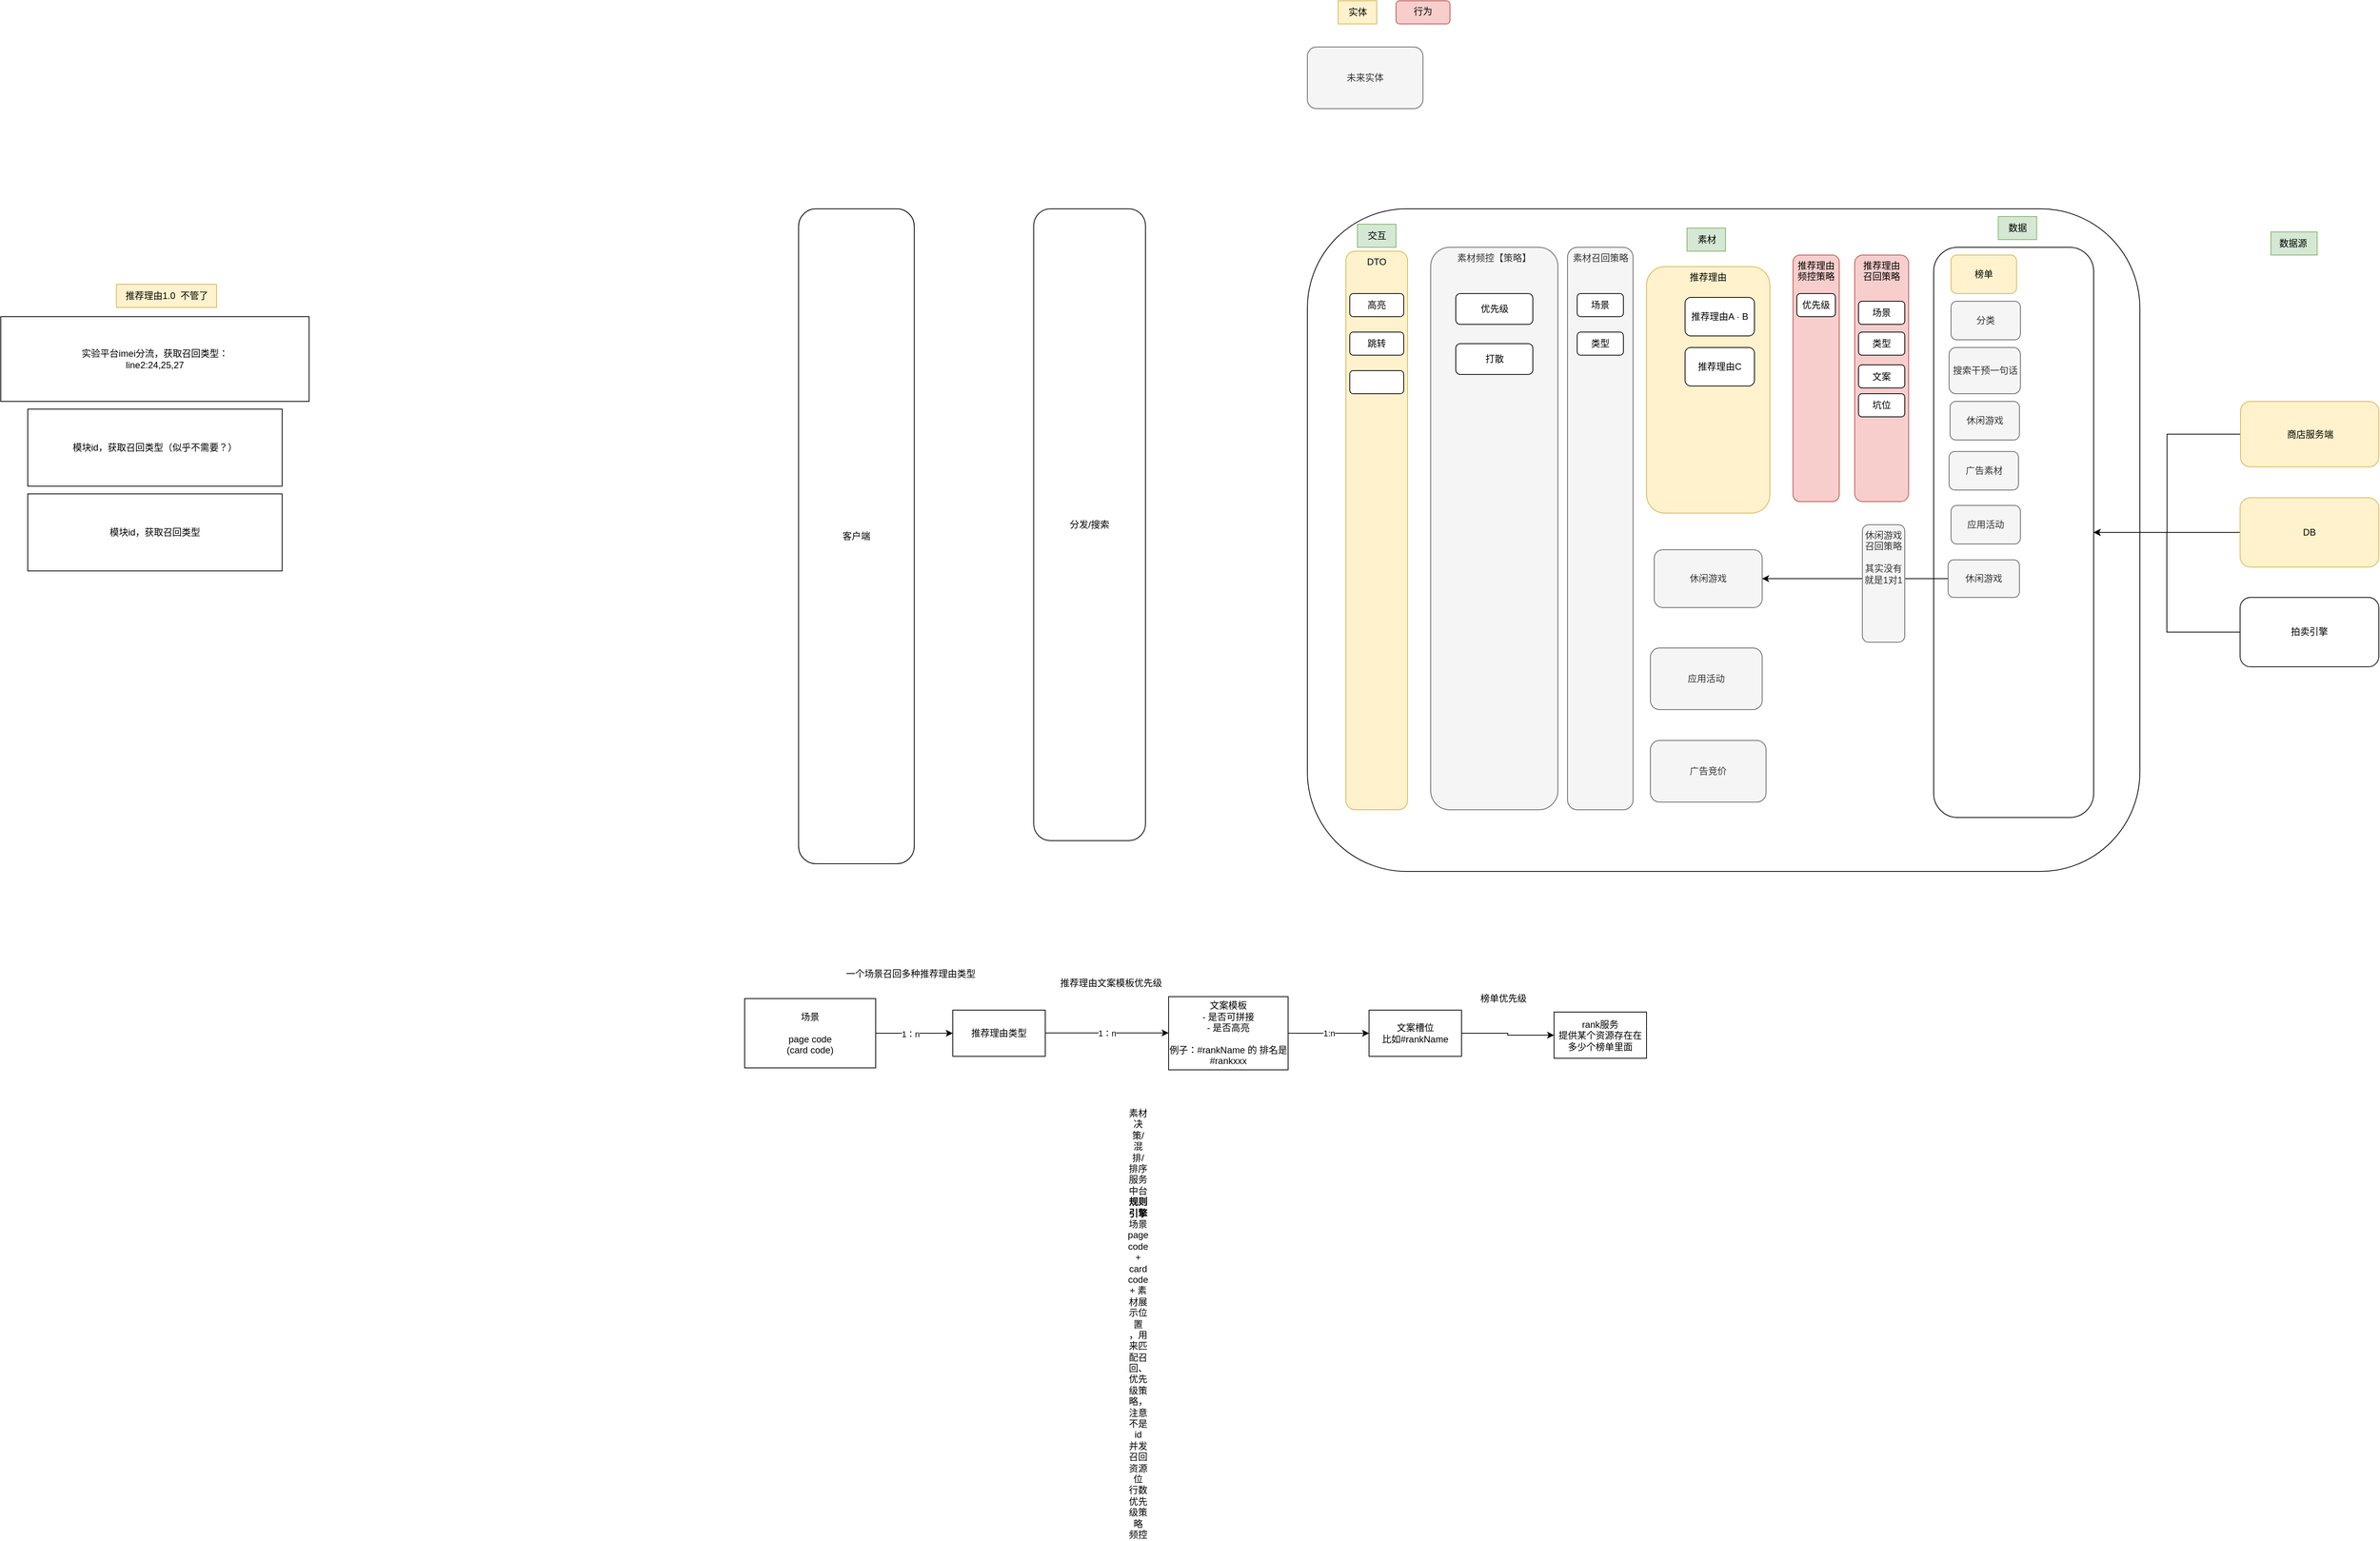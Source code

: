 <mxfile version="24.8.6">
  <diagram name="第 1 页" id="8LxZiP1NVyg7wSqTXbnJ">
    <mxGraphModel dx="3341" dy="2061" grid="1" gridSize="10" guides="1" tooltips="1" connect="1" arrows="1" fold="1" page="1" pageScale="1" pageWidth="827" pageHeight="1169" math="0" shadow="0">
      <root>
        <mxCell id="0" />
        <mxCell id="1" parent="0" />
        <mxCell id="1YZOs5OkidO7PdD_BnGx-1" value="" style="rounded=1;whiteSpace=wrap;html=1;" parent="1" vertex="1">
          <mxGeometry x="200" y="-40" width="1080" height="860" as="geometry" />
        </mxCell>
        <mxCell id="mTAsUbE7UdsPs39N6bfx-12" style="edgeStyle=orthogonalEdgeStyle;rounded=0;orthogonalLoop=1;jettySize=auto;html=1;entryX=1;entryY=0.5;entryDx=0;entryDy=0;" edge="1" parent="1" source="1YZOs5OkidO7PdD_BnGx-2" target="1YZOs5OkidO7PdD_BnGx-39">
          <mxGeometry relative="1" as="geometry" />
        </mxCell>
        <mxCell id="1YZOs5OkidO7PdD_BnGx-2" value="商店服务端" style="rounded=1;whiteSpace=wrap;html=1;fillColor=#fff2cc;strokeColor=#d6b656;" parent="1" vertex="1">
          <mxGeometry x="1410.5" y="210" width="179.5" height="85" as="geometry" />
        </mxCell>
        <mxCell id="mTAsUbE7UdsPs39N6bfx-13" style="edgeStyle=orthogonalEdgeStyle;rounded=0;orthogonalLoop=1;jettySize=auto;html=1;entryX=1;entryY=0.5;entryDx=0;entryDy=0;" edge="1" parent="1" source="1YZOs5OkidO7PdD_BnGx-4" target="1YZOs5OkidO7PdD_BnGx-39">
          <mxGeometry relative="1" as="geometry" />
        </mxCell>
        <mxCell id="1YZOs5OkidO7PdD_BnGx-4" value="拍卖引擎" style="rounded=1;whiteSpace=wrap;html=1;" parent="1" vertex="1">
          <mxGeometry x="1410" y="464.38" width="180" height="90" as="geometry" />
        </mxCell>
        <mxCell id="1YZOs5OkidO7PdD_BnGx-7" value="客户端" style="rounded=1;whiteSpace=wrap;html=1;" parent="1" vertex="1">
          <mxGeometry x="-460" y="-40" width="150" height="850" as="geometry" />
        </mxCell>
        <mxCell id="1YZOs5OkidO7PdD_BnGx-11" value="推荐理由" style="rounded=1;whiteSpace=wrap;html=1;align=center;verticalAlign=top;fillColor=#fff2cc;strokeColor=#d6b656;" parent="1" vertex="1">
          <mxGeometry x="640" y="35" width="160" height="320" as="geometry" />
        </mxCell>
        <mxCell id="1YZOs5OkidO7PdD_BnGx-17" value="实验平台imei分流，获取召回类型：&lt;br&gt;line2:24,25,27" style="whiteSpace=wrap;html=1;" parent="1" vertex="1">
          <mxGeometry x="-1495" y="100" width="400" height="110" as="geometry" />
        </mxCell>
        <mxCell id="1YZOs5OkidO7PdD_BnGx-18" value="推荐理由1.0&amp;nbsp; 不管了" style="text;html=1;align=center;verticalAlign=middle;resizable=0;points=[];autosize=1;strokeColor=#d6b656;fillColor=#fff2cc;" parent="1" vertex="1">
          <mxGeometry x="-1345" y="58" width="130" height="30" as="geometry" />
        </mxCell>
        <mxCell id="1YZOs5OkidO7PdD_BnGx-19" value="模块id，获取召回类型（似乎不需要？）" style="whiteSpace=wrap;html=1;" parent="1" vertex="1">
          <mxGeometry x="-1460" y="220" width="330" height="100" as="geometry" />
        </mxCell>
        <mxCell id="1YZOs5OkidO7PdD_BnGx-20" value="模块id，获取召回类型" style="whiteSpace=wrap;html=1;" parent="1" vertex="1">
          <mxGeometry x="-1460" y="330" width="330" height="100" as="geometry" />
        </mxCell>
        <mxCell id="1YZOs5OkidO7PdD_BnGx-24" value="1：n" style="edgeStyle=orthogonalEdgeStyle;rounded=0;orthogonalLoop=1;jettySize=auto;html=1;" parent="1" edge="1">
          <mxGeometry relative="1" as="geometry">
            <mxPoint x="-140" y="1029.57" as="sourcePoint" />
            <mxPoint x="20" y="1029.57" as="targetPoint" />
          </mxGeometry>
        </mxCell>
        <mxCell id="1YZOs5OkidO7PdD_BnGx-26" value="1:n" style="edgeStyle=orthogonalEdgeStyle;rounded=0;orthogonalLoop=1;jettySize=auto;html=1;" parent="1" source="1YZOs5OkidO7PdD_BnGx-23" target="1YZOs5OkidO7PdD_BnGx-25" edge="1">
          <mxGeometry relative="1" as="geometry" />
        </mxCell>
        <mxCell id="1YZOs5OkidO7PdD_BnGx-23" value="文案模板&lt;br&gt;- 是否可拼接&lt;br&gt;- 是否高亮&lt;br&gt;&lt;br&gt;例子：#rankName 的 排名是 #rankxxx" style="whiteSpace=wrap;html=1;" parent="1" vertex="1">
          <mxGeometry x="20" y="982.5" width="155" height="95" as="geometry" />
        </mxCell>
        <mxCell id="1YZOs5OkidO7PdD_BnGx-28" value="" style="edgeStyle=orthogonalEdgeStyle;rounded=0;orthogonalLoop=1;jettySize=auto;html=1;" parent="1" source="1YZOs5OkidO7PdD_BnGx-25" target="1YZOs5OkidO7PdD_BnGx-27" edge="1">
          <mxGeometry relative="1" as="geometry" />
        </mxCell>
        <mxCell id="1YZOs5OkidO7PdD_BnGx-25" value="文案槽位&lt;br&gt;比如#rankName" style="whiteSpace=wrap;html=1;" parent="1" vertex="1">
          <mxGeometry x="280" y="1000" width="120" height="60" as="geometry" />
        </mxCell>
        <mxCell id="1YZOs5OkidO7PdD_BnGx-27" value="rank服务&lt;br&gt;提供某个资源存在在多少个榜单里面" style="whiteSpace=wrap;html=1;" parent="1" vertex="1">
          <mxGeometry x="520" y="1002.5" width="120" height="60" as="geometry" />
        </mxCell>
        <mxCell id="1YZOs5OkidO7PdD_BnGx-30" value="榜单优先级" style="text;html=1;align=center;verticalAlign=middle;resizable=0;points=[];autosize=1;strokeColor=none;fillColor=none;" parent="1" vertex="1">
          <mxGeometry x="414" y="970" width="80" height="30" as="geometry" />
        </mxCell>
        <mxCell id="1YZOs5OkidO7PdD_BnGx-32" value="推荐理由文案模板优先级" style="text;html=1;align=center;verticalAlign=middle;resizable=0;points=[];autosize=1;strokeColor=none;fillColor=none;" parent="1" vertex="1">
          <mxGeometry x="-135" y="950" width="160" height="30" as="geometry" />
        </mxCell>
        <mxCell id="1YZOs5OkidO7PdD_BnGx-35" value="" style="edgeStyle=orthogonalEdgeStyle;rounded=0;orthogonalLoop=1;jettySize=auto;html=1;" parent="1" source="1YZOs5OkidO7PdD_BnGx-33" target="1YZOs5OkidO7PdD_BnGx-34" edge="1">
          <mxGeometry relative="1" as="geometry" />
        </mxCell>
        <mxCell id="1YZOs5OkidO7PdD_BnGx-36" value="1：n" style="edgeLabel;html=1;align=center;verticalAlign=middle;resizable=0;points=[];" parent="1YZOs5OkidO7PdD_BnGx-35" vertex="1" connectable="0">
          <mxGeometry x="-0.1" y="-1" relative="1" as="geometry">
            <mxPoint as="offset" />
          </mxGeometry>
        </mxCell>
        <mxCell id="1YZOs5OkidO7PdD_BnGx-33" value="场景&lt;br&gt;&lt;br&gt;page code&lt;div&gt;(card code)&lt;/div&gt;" style="whiteSpace=wrap;html=1;" parent="1" vertex="1">
          <mxGeometry x="-530" y="985" width="170" height="90" as="geometry" />
        </mxCell>
        <mxCell id="1YZOs5OkidO7PdD_BnGx-34" value="推荐理由类型" style="whiteSpace=wrap;html=1;" parent="1" vertex="1">
          <mxGeometry x="-260" y="1000" width="120" height="60" as="geometry" />
        </mxCell>
        <mxCell id="1YZOs5OkidO7PdD_BnGx-37" value="一个场景召回多种推荐理由类型" style="text;html=1;align=center;verticalAlign=middle;resizable=0;points=[];autosize=1;strokeColor=none;fillColor=none;" parent="1" vertex="1">
          <mxGeometry x="-410" y="938" width="190" height="30" as="geometry" />
        </mxCell>
        <mxCell id="1YZOs5OkidO7PdD_BnGx-39" value="" style="rounded=1;whiteSpace=wrap;html=1;" parent="1" vertex="1">
          <mxGeometry x="1012.5" y="10" width="207.5" height="740" as="geometry" />
        </mxCell>
        <mxCell id="1YZOs5OkidO7PdD_BnGx-40" value="数据" style="text;html=1;align=center;verticalAlign=middle;resizable=0;points=[];autosize=1;strokeColor=#82b366;fillColor=#d5e8d4;" parent="1" vertex="1">
          <mxGeometry x="1096.25" y="-30" width="50" height="30" as="geometry" />
        </mxCell>
        <mxCell id="mTAsUbE7UdsPs39N6bfx-20" style="edgeStyle=orthogonalEdgeStyle;rounded=0;orthogonalLoop=1;jettySize=auto;html=1;entryX=1;entryY=0.5;entryDx=0;entryDy=0;" edge="1" parent="1" source="1YZOs5OkidO7PdD_BnGx-44" target="1YZOs5OkidO7PdD_BnGx-39">
          <mxGeometry relative="1" as="geometry" />
        </mxCell>
        <mxCell id="1YZOs5OkidO7PdD_BnGx-44" value="DB" style="rounded=1;whiteSpace=wrap;html=1;fillColor=#fff2cc;strokeColor=#d6b656;" parent="1" vertex="1">
          <mxGeometry x="1410" y="335" width="180" height="90" as="geometry" />
        </mxCell>
        <mxCell id="1YZOs5OkidO7PdD_BnGx-52" value="休闲游戏" style="rounded=1;whiteSpace=wrap;html=1;fillColor=#f5f5f5;strokeColor=#666666;fontColor=#333333;" parent="1" vertex="1">
          <mxGeometry x="650" y="402.5" width="140" height="75" as="geometry" />
        </mxCell>
        <mxCell id="1YZOs5OkidO7PdD_BnGx-53" value="应用活动" style="rounded=1;whiteSpace=wrap;html=1;fillColor=#f5f5f5;strokeColor=#666666;fontColor=#333333;" parent="1" vertex="1">
          <mxGeometry x="645" y="530" width="145" height="80" as="geometry" />
        </mxCell>
        <mxCell id="1YZOs5OkidO7PdD_BnGx-54" value="&lt;br style=&quot;text-wrap: wrap;&quot;&gt;&lt;span style=&quot;text-wrap: wrap;&quot;&gt;素材决策/混排/排序服务 中台&lt;/span&gt;&lt;br style=&quot;text-wrap: wrap;&quot;&gt;&lt;b style=&quot;text-wrap: wrap;&quot;&gt;规则引擎&lt;/b&gt;&lt;br style=&quot;text-wrap: wrap;&quot;&gt;&lt;span style=&quot;text-wrap: wrap;&quot;&gt;场景 page code + card code + 素材展示位置&lt;/span&gt;&lt;br style=&quot;text-wrap: wrap;&quot;&gt;&lt;span style=&quot;text-wrap: wrap;&quot;&gt;，用来匹配召回、优先级策略，注意不是id&lt;/span&gt;&lt;br style=&quot;text-wrap: wrap;&quot;&gt;&lt;span style=&quot;text-wrap: wrap;&quot;&gt;并发召回&lt;/span&gt;&lt;br style=&quot;text-wrap: wrap;&quot;&gt;&lt;span style=&quot;text-wrap: wrap;&quot;&gt;资源位&lt;/span&gt;&lt;br style=&quot;text-wrap: wrap;&quot;&gt;&lt;span style=&quot;text-wrap: wrap;&quot;&gt;行数&lt;/span&gt;&lt;br style=&quot;text-wrap: wrap;&quot;&gt;&lt;span style=&quot;text-wrap: wrap;&quot;&gt;优先级策略&lt;/span&gt;&lt;br style=&quot;text-wrap: wrap;&quot;&gt;&lt;span style=&quot;text-wrap: wrap;&quot;&gt;频控&lt;/span&gt;" style="text;html=1;align=center;verticalAlign=middle;resizable=0;points=[];autosize=1;strokeColor=none;fillColor=none;" parent="1" vertex="1">
          <mxGeometry x="-150" y="1320" width="260" height="160" as="geometry" />
        </mxCell>
        <mxCell id="1YZOs5OkidO7PdD_BnGx-55" value="素材" style="text;html=1;align=center;verticalAlign=middle;resizable=0;points=[];autosize=1;strokeColor=#82b366;fillColor=#d5e8d4;" parent="1" vertex="1">
          <mxGeometry x="692.5" y="-15" width="50" height="30" as="geometry" />
        </mxCell>
        <mxCell id="1YZOs5OkidO7PdD_BnGx-58" value="广告竞价" style="rounded=1;whiteSpace=wrap;html=1;fillColor=#f5f5f5;fontColor=#333333;strokeColor=#666666;" parent="1" vertex="1">
          <mxGeometry x="645" y="650" width="150" height="80" as="geometry" />
        </mxCell>
        <mxCell id="mTAsUbE7UdsPs39N6bfx-2" value="行为" style="rounded=1;whiteSpace=wrap;html=1;verticalAlign=top;fillColor=#f8cecc;strokeColor=#b85450;" vertex="1" parent="1">
          <mxGeometry x="315" y="-310" width="70" height="30" as="geometry" />
        </mxCell>
        <mxCell id="1YZOs5OkidO7PdD_BnGx-67" value="榜单" style="rounded=1;whiteSpace=wrap;html=1;fillColor=#fff2cc;strokeColor=#d6b656;" parent="1" vertex="1">
          <mxGeometry x="1035" y="20" width="85" height="50" as="geometry" />
        </mxCell>
        <mxCell id="mTAsUbE7UdsPs39N6bfx-7" style="edgeStyle=orthogonalEdgeStyle;rounded=0;orthogonalLoop=1;jettySize=auto;html=1;entryX=1;entryY=0.5;entryDx=0;entryDy=0;" edge="1" parent="1" source="1YZOs5OkidO7PdD_BnGx-68" target="1YZOs5OkidO7PdD_BnGx-52">
          <mxGeometry relative="1" as="geometry" />
        </mxCell>
        <mxCell id="1YZOs5OkidO7PdD_BnGx-68" value="休闲游戏" style="rounded=1;whiteSpace=wrap;html=1;fillColor=#f5f5f5;fontColor=#333333;strokeColor=#666666;" parent="1" vertex="1">
          <mxGeometry x="1031.25" y="415.63" width="92.5" height="48.75" as="geometry" />
        </mxCell>
        <mxCell id="1YZOs5OkidO7PdD_BnGx-69" value="分类" style="rounded=1;whiteSpace=wrap;html=1;fillColor=#f5f5f5;fontColor=#333333;strokeColor=#666666;" parent="1" vertex="1">
          <mxGeometry x="1035" y="80" width="90" height="50" as="geometry" />
        </mxCell>
        <mxCell id="1YZOs5OkidO7PdD_BnGx-78" value="搜索干预一句话" style="rounded=1;whiteSpace=wrap;html=1;fillColor=#f5f5f5;fontColor=#333333;strokeColor=#666666;" parent="1" vertex="1">
          <mxGeometry x="1032.5" y="140" width="92.5" height="60" as="geometry" />
        </mxCell>
        <mxCell id="mTAsUbE7UdsPs39N6bfx-5" value="休闲游戏" style="rounded=1;whiteSpace=wrap;html=1;fillColor=#f5f5f5;fontColor=#333333;strokeColor=#666666;" vertex="1" parent="1">
          <mxGeometry x="1033.75" y="210" width="90" height="50" as="geometry" />
        </mxCell>
        <mxCell id="mTAsUbE7UdsPs39N6bfx-10" value="素材召回策略" style="rounded=1;whiteSpace=wrap;html=1;verticalAlign=top;fillColor=#f5f5f5;strokeColor=#666666;fontColor=#333333;" vertex="1" parent="1">
          <mxGeometry x="537.5" y="10" width="85" height="730" as="geometry" />
        </mxCell>
        <mxCell id="mTAsUbE7UdsPs39N6bfx-14" value="数据源&amp;nbsp;" style="text;html=1;align=center;verticalAlign=middle;resizable=0;points=[];autosize=1;strokeColor=#82b366;fillColor=#d5e8d4;" vertex="1" parent="1">
          <mxGeometry x="1450" y="-10" width="60" height="30" as="geometry" />
        </mxCell>
        <mxCell id="mTAsUbE7UdsPs39N6bfx-16" value="推荐理由&lt;br&gt;召回策略" style="rounded=1;whiteSpace=wrap;html=1;verticalAlign=top;fillColor=#f8cecc;strokeColor=#b85450;" vertex="1" parent="1">
          <mxGeometry x="910" y="20" width="70" height="320" as="geometry" />
        </mxCell>
        <mxCell id="mTAsUbE7UdsPs39N6bfx-21" value="广告素材" style="rounded=1;whiteSpace=wrap;html=1;fillColor=#f5f5f5;fontColor=#333333;strokeColor=#666666;" vertex="1" parent="1">
          <mxGeometry x="1032.5" y="275" width="90" height="50" as="geometry" />
        </mxCell>
        <mxCell id="mTAsUbE7UdsPs39N6bfx-22" value="应用活动" style="rounded=1;whiteSpace=wrap;html=1;fillColor=#f5f5f5;fontColor=#333333;strokeColor=#666666;" vertex="1" parent="1">
          <mxGeometry x="1035" y="345" width="90" height="50" as="geometry" />
        </mxCell>
        <mxCell id="mTAsUbE7UdsPs39N6bfx-24" value="休闲游戏&lt;br&gt;召回策略&lt;br&gt;&lt;br&gt;其实没有 就是1对1" style="rounded=1;whiteSpace=wrap;html=1;verticalAlign=top;fillColor=#f5f5f5;fontColor=#333333;strokeColor=#666666;" vertex="1" parent="1">
          <mxGeometry x="920" y="370" width="55" height="152.5" as="geometry" />
        </mxCell>
        <mxCell id="mTAsUbE7UdsPs39N6bfx-25" value="实体" style="text;html=1;align=center;verticalAlign=middle;resizable=0;points=[];autosize=1;strokeColor=#d6b656;fillColor=#fff2cc;" vertex="1" parent="1">
          <mxGeometry x="240" y="-310" width="50" height="30" as="geometry" />
        </mxCell>
        <mxCell id="mTAsUbE7UdsPs39N6bfx-26" value="素材频控【策略】" style="rounded=1;whiteSpace=wrap;html=1;verticalAlign=top;fillColor=#f5f5f5;strokeColor=#666666;fontColor=#333333;" vertex="1" parent="1">
          <mxGeometry x="360" y="10" width="165" height="730" as="geometry" />
        </mxCell>
        <mxCell id="mTAsUbE7UdsPs39N6bfx-28" value="优先级" style="rounded=1;whiteSpace=wrap;html=1;" vertex="1" parent="1">
          <mxGeometry x="392.5" y="70" width="100" height="40" as="geometry" />
        </mxCell>
        <mxCell id="mTAsUbE7UdsPs39N6bfx-29" value="DTO" style="rounded=1;whiteSpace=wrap;html=1;verticalAlign=top;fillColor=#fff2cc;strokeColor=#d6b656;" vertex="1" parent="1">
          <mxGeometry x="250" y="15" width="80" height="725" as="geometry" />
        </mxCell>
        <mxCell id="mTAsUbE7UdsPs39N6bfx-30" value="交互" style="text;html=1;align=center;verticalAlign=middle;resizable=0;points=[];autosize=1;strokeColor=#82b366;fillColor=#d5e8d4;" vertex="1" parent="1">
          <mxGeometry x="265" y="-20" width="50" height="30" as="geometry" />
        </mxCell>
        <mxCell id="mTAsUbE7UdsPs39N6bfx-32" value="推荐理由&lt;br&gt;频控策略" style="rounded=1;whiteSpace=wrap;html=1;verticalAlign=top;fillColor=#f8cecc;strokeColor=#b85450;" vertex="1" parent="1">
          <mxGeometry x="830" y="20" width="60" height="320" as="geometry" />
        </mxCell>
        <mxCell id="mTAsUbE7UdsPs39N6bfx-33" value="优先级" style="rounded=1;whiteSpace=wrap;html=1;" vertex="1" parent="1">
          <mxGeometry x="835" y="70" width="50" height="30" as="geometry" />
        </mxCell>
        <mxCell id="mTAsUbE7UdsPs39N6bfx-35" value="打散" style="rounded=1;whiteSpace=wrap;html=1;" vertex="1" parent="1">
          <mxGeometry x="392.5" y="135" width="100" height="40" as="geometry" />
        </mxCell>
        <mxCell id="mTAsUbE7UdsPs39N6bfx-36" value="推荐理由A · B" style="rounded=1;whiteSpace=wrap;html=1;" vertex="1" parent="1">
          <mxGeometry x="690" y="75" width="90" height="50" as="geometry" />
        </mxCell>
        <mxCell id="mTAsUbE7UdsPs39N6bfx-37" value="推荐理由C" style="rounded=1;whiteSpace=wrap;html=1;" vertex="1" parent="1">
          <mxGeometry x="690" y="140" width="90" height="50" as="geometry" />
        </mxCell>
        <mxCell id="mTAsUbE7UdsPs39N6bfx-38" value="场景" style="rounded=1;whiteSpace=wrap;html=1;" vertex="1" parent="1">
          <mxGeometry x="915" y="80" width="60" height="30" as="geometry" />
        </mxCell>
        <mxCell id="mTAsUbE7UdsPs39N6bfx-39" value="文案" style="rounded=1;whiteSpace=wrap;html=1;" vertex="1" parent="1">
          <mxGeometry x="915" y="162.5" width="60" height="30" as="geometry" />
        </mxCell>
        <mxCell id="mTAsUbE7UdsPs39N6bfx-41" value="类型" style="rounded=1;whiteSpace=wrap;html=1;" vertex="1" parent="1">
          <mxGeometry x="915" y="120" width="60" height="30" as="geometry" />
        </mxCell>
        <mxCell id="mTAsUbE7UdsPs39N6bfx-42" value="坑位" style="rounded=1;whiteSpace=wrap;html=1;" vertex="1" parent="1">
          <mxGeometry x="915" y="200" width="60" height="30" as="geometry" />
        </mxCell>
        <mxCell id="mTAsUbE7UdsPs39N6bfx-45" value="分发/搜索" style="rounded=1;whiteSpace=wrap;html=1;" vertex="1" parent="1">
          <mxGeometry x="-155" y="-40" width="145" height="820" as="geometry" />
        </mxCell>
        <mxCell id="mTAsUbE7UdsPs39N6bfx-46" value="未来实体" style="rounded=1;whiteSpace=wrap;html=1;fillColor=#f5f5f5;fontColor=#333333;strokeColor=#666666;" vertex="1" parent="1">
          <mxGeometry x="200" y="-250" width="150" height="80" as="geometry" />
        </mxCell>
        <mxCell id="mTAsUbE7UdsPs39N6bfx-47" value="场景" style="rounded=1;whiteSpace=wrap;html=1;" vertex="1" parent="1">
          <mxGeometry x="550" y="70" width="60" height="30" as="geometry" />
        </mxCell>
        <mxCell id="mTAsUbE7UdsPs39N6bfx-48" value="类型" style="rounded=1;whiteSpace=wrap;html=1;" vertex="1" parent="1">
          <mxGeometry x="550" y="120" width="60" height="30" as="geometry" />
        </mxCell>
        <mxCell id="mTAsUbE7UdsPs39N6bfx-51" value="跳转" style="rounded=1;whiteSpace=wrap;html=1;" vertex="1" parent="1">
          <mxGeometry x="255" y="120" width="70" height="30" as="geometry" />
        </mxCell>
        <mxCell id="mTAsUbE7UdsPs39N6bfx-52" value="高亮" style="rounded=1;whiteSpace=wrap;html=1;" vertex="1" parent="1">
          <mxGeometry x="255" y="70" width="70" height="30" as="geometry" />
        </mxCell>
        <mxCell id="mTAsUbE7UdsPs39N6bfx-53" value="" style="rounded=1;whiteSpace=wrap;html=1;" vertex="1" parent="1">
          <mxGeometry x="255" y="170" width="70" height="30" as="geometry" />
        </mxCell>
      </root>
    </mxGraphModel>
  </diagram>
</mxfile>
